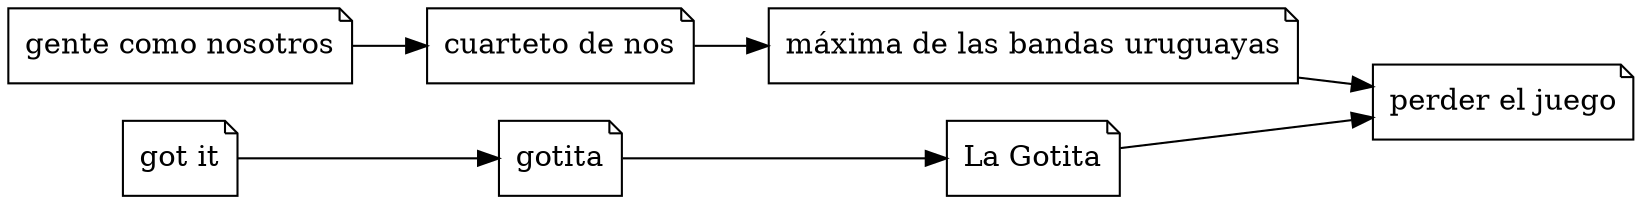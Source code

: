 digraph
{
    rankdir="LR"
    node [shape="note"]

    pej [label="perder el juego"]
    nos [label="gente como nosotros"]
    cdn [label="cuarteto de nos"]
    uru [label="máxima de las bandas uruguayas"]
    gotit [label="got it"]
    gotita [label="gotita"]
    lagotita [label="La Gotita"]

    nos -> cdn -> uru           -> pej
    gotit -> gotita -> lagotita -> pej
}
